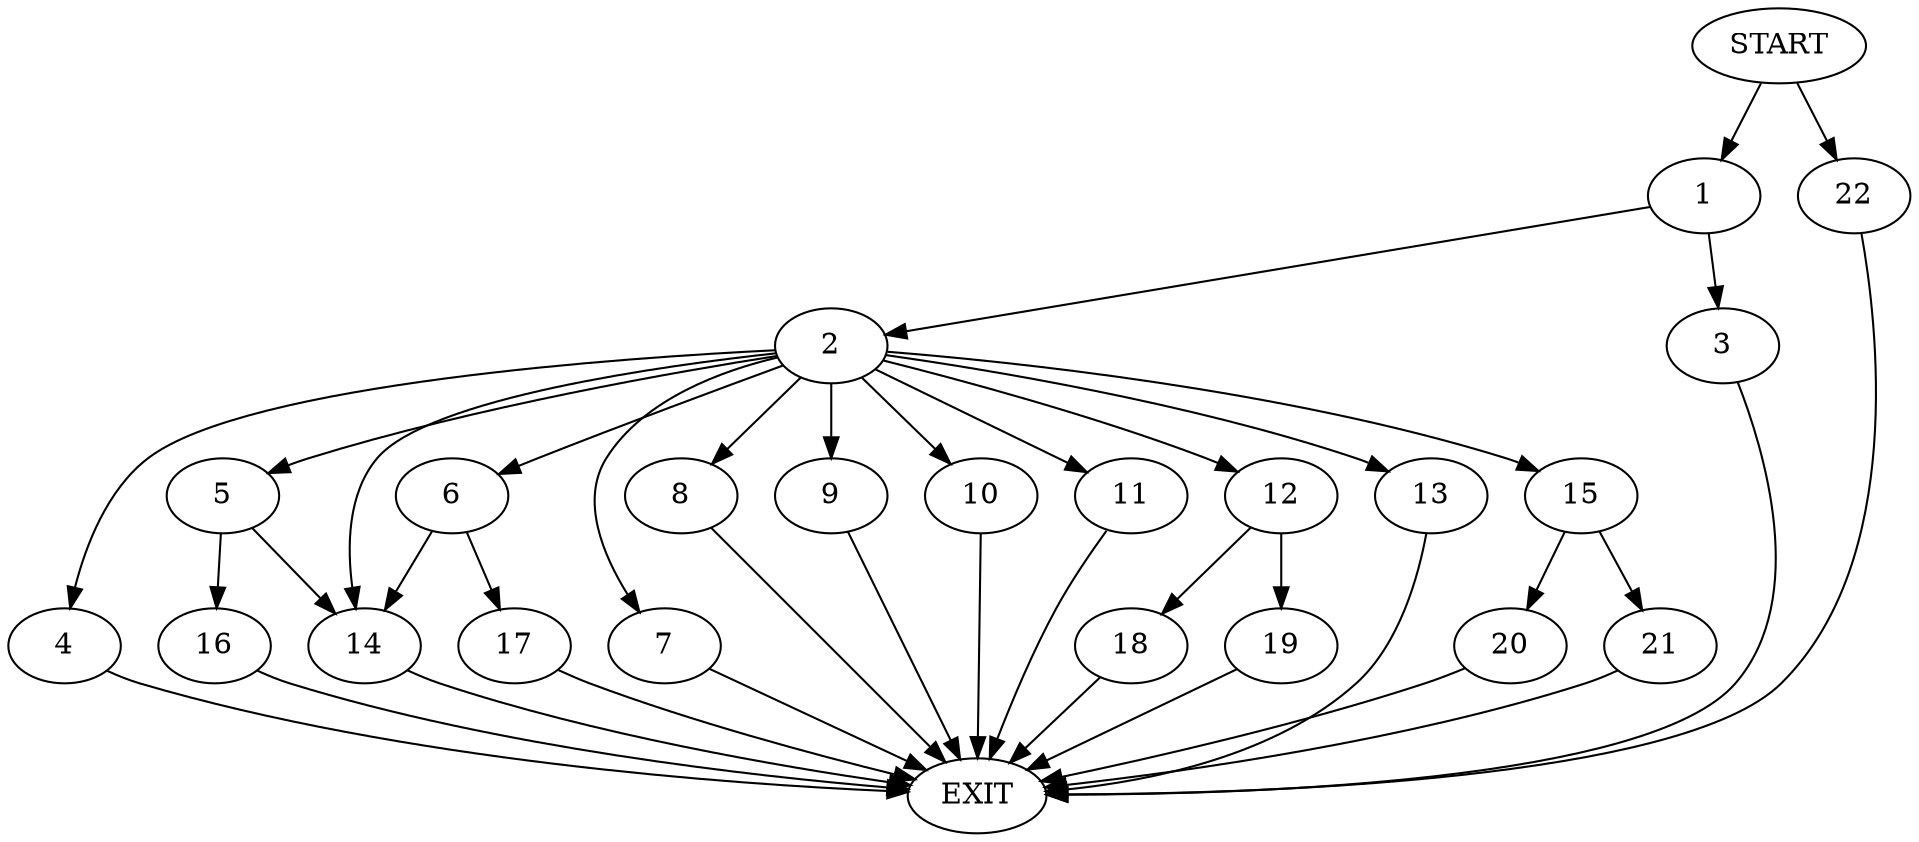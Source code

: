 digraph {
0 [label="START"]
23 [label="EXIT"]
0 -> 1
1 -> 2
1 -> 3
3 -> 23
2 -> 4
2 -> 5
2 -> 6
2 -> 7
2 -> 8
2 -> 9
2 -> 10
2 -> 11
2 -> 12
2 -> 13
2 -> 14
2 -> 15
9 -> 23
5 -> 16
5 -> 14
4 -> 23
13 -> 23
6 -> 17
6 -> 14
12 -> 18
12 -> 19
10 -> 23
15 -> 20
15 -> 21
7 -> 23
14 -> 23
11 -> 23
8 -> 23
0 -> 22
22 -> 23
19 -> 23
18 -> 23
16 -> 23
20 -> 23
21 -> 23
17 -> 23
}

